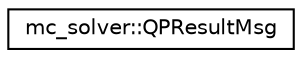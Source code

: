 digraph "Graphical Class Hierarchy"
{
 // INTERACTIVE_SVG=YES
  edge [fontname="Helvetica",fontsize="10",labelfontname="Helvetica",labelfontsize="10"];
  node [fontname="Helvetica",fontsize="10",shape=record];
  rankdir="LR";
  Node0 [label="mc_solver::QPResultMsg",height=0.2,width=0.4,color="black", fillcolor="white", style="filled",URL="$structmc__solver_1_1QPResultMsg.html"];
}
